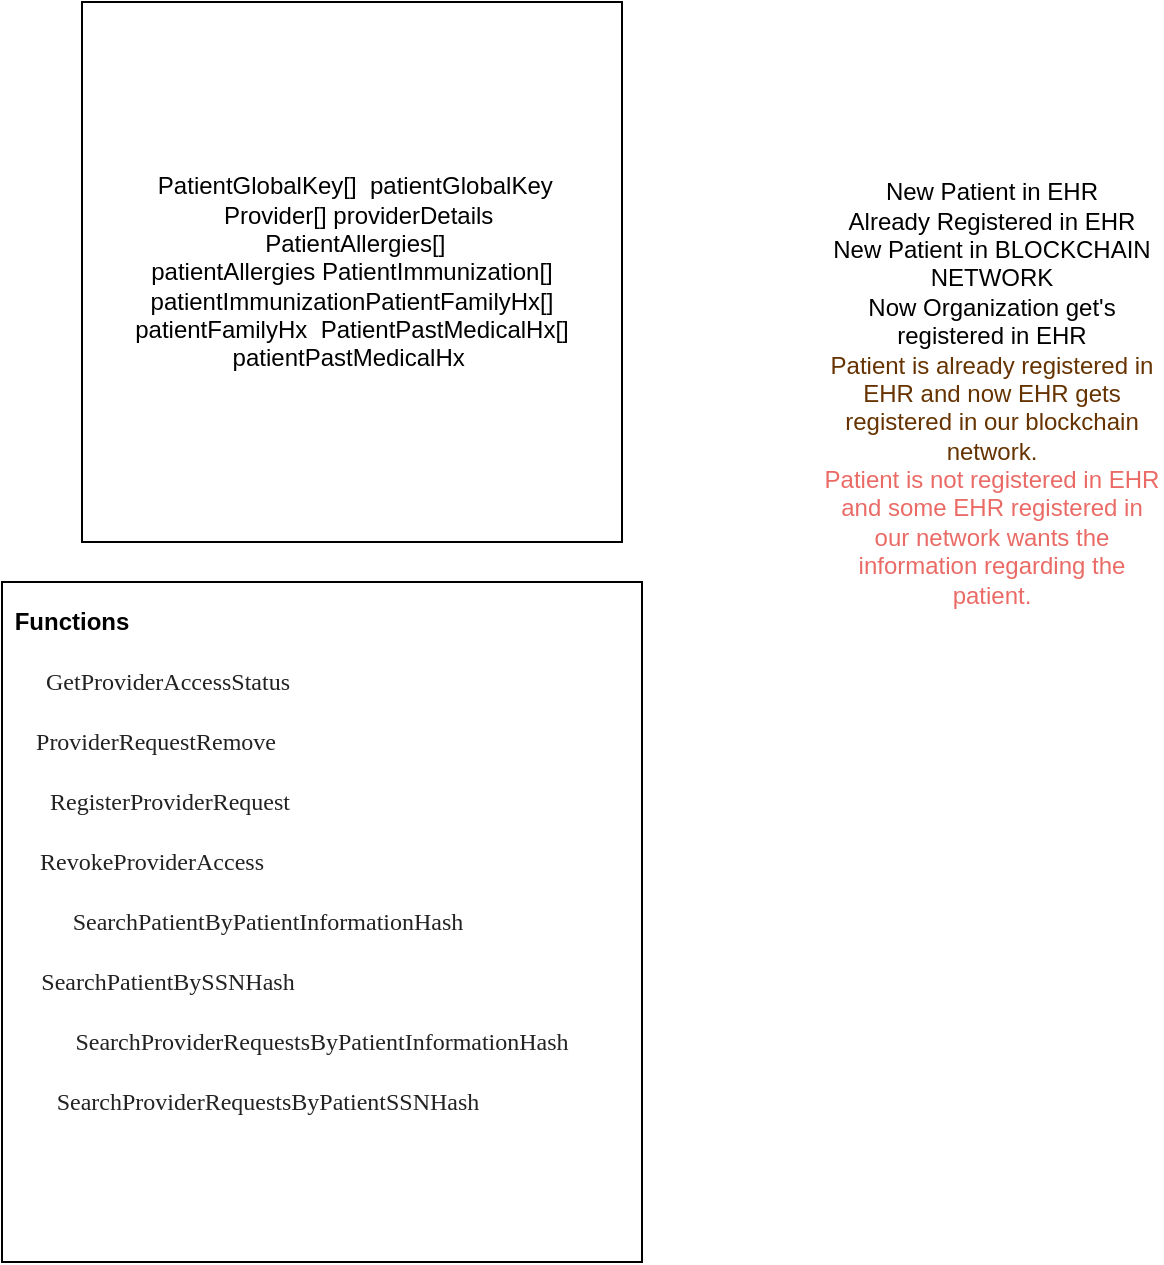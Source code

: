 <mxfile version="12.4.3" type="github" pages="1"><diagram id="6R4r1HJRKK9bhyE7O8oT" name="Page-1"><mxGraphModel dx="1634" dy="1894" grid="1" gridSize="10" guides="1" tooltips="1" connect="1" arrows="1" fold="1" page="1" pageScale="1" pageWidth="850" pageHeight="1100" math="0" shadow="0"><root><mxCell id="0"/><mxCell id="1" parent="0"/><mxCell id="iot0_4eINxeglKSbEmsm-1" value="" style="group;strokeWidth=1;" vertex="1" connectable="0" parent="1"><mxGeometry x="220" y="-720" width="320" height="340" as="geometry"/></mxCell><mxCell id="iot0_4eINxeglKSbEmsm-2" value="" style="rounded=0;whiteSpace=wrap;html=1;strokeWidth=1;" vertex="1" parent="iot0_4eINxeglKSbEmsm-1"><mxGeometry width="320" height="340" as="geometry"/></mxCell><mxCell id="iot0_4eINxeglKSbEmsm-3" value="&lt;b&gt;Functions&lt;/b&gt;" style="text;html=1;strokeColor=none;fillColor=none;align=center;verticalAlign=middle;whiteSpace=wrap;rounded=0;strokeWidth=1;" vertex="1" parent="iot0_4eINxeglKSbEmsm-1"><mxGeometry x="15" y="10" width="40" height="20" as="geometry"/></mxCell><mxCell id="iot0_4eINxeglKSbEmsm-4" value="&lt;span style=&quot;font-size: 9.0pt ; line-height: 107% ; font-family: &amp;#34;consolas&amp;#34; ; color: #222222 ; background: white&quot;&gt;GetProviderAccessStatus&lt;/span&gt;" style="text;html=1;strokeColor=none;fillColor=none;align=center;verticalAlign=middle;whiteSpace=wrap;rounded=0;strokeWidth=1;" vertex="1" parent="iot0_4eINxeglKSbEmsm-1"><mxGeometry x="63" y="40" width="40" height="20" as="geometry"/></mxCell><mxCell id="iot0_4eINxeglKSbEmsm-5" value="&lt;span style=&quot;font-size: 9.0pt ; line-height: 107% ; font-family: &amp;#34;consolas&amp;#34; ; color: #222222 ; background: white&quot;&gt;ProviderRequestRemove&lt;/span&gt;" style="text;html=1;strokeColor=none;fillColor=none;align=center;verticalAlign=middle;whiteSpace=wrap;rounded=0;strokeWidth=1;" vertex="1" parent="iot0_4eINxeglKSbEmsm-1"><mxGeometry x="57" y="70" width="40" height="20" as="geometry"/></mxCell><mxCell id="iot0_4eINxeglKSbEmsm-6" value="&lt;span style=&quot;font-size: 9.0pt ; line-height: 107% ; font-family: &amp;#34;consolas&amp;#34; ; color: #222222 ; background: white&quot;&gt;RegisterProviderRequest&lt;/span&gt;" style="text;html=1;strokeColor=none;fillColor=none;align=center;verticalAlign=middle;whiteSpace=wrap;rounded=0;strokeWidth=1;" vertex="1" parent="iot0_4eINxeglKSbEmsm-1"><mxGeometry x="64" y="100" width="40" height="20" as="geometry"/></mxCell><mxCell id="iot0_4eINxeglKSbEmsm-7" value="&lt;span style=&quot;font-size: 9.0pt ; line-height: 107% ; font-family: &amp;#34;consolas&amp;#34; ; color: #222222 ; background: white&quot;&gt;RevokeProviderAccess&lt;/span&gt;" style="text;html=1;strokeColor=none;fillColor=none;align=center;verticalAlign=middle;whiteSpace=wrap;rounded=0;strokeWidth=1;" vertex="1" parent="iot0_4eINxeglKSbEmsm-1"><mxGeometry x="55" y="130" width="40" height="20" as="geometry"/></mxCell><mxCell id="iot0_4eINxeglKSbEmsm-8" value="&lt;span style=&quot;font-size: 9.0pt ; line-height: 107% ; font-family: &amp;#34;consolas&amp;#34; ; color: #222222 ; background: white&quot;&gt;SearchPatientByPatientInformationHash&lt;/span&gt;" style="text;html=1;strokeColor=none;fillColor=none;align=center;verticalAlign=middle;whiteSpace=wrap;rounded=0;strokeWidth=1;" vertex="1" parent="iot0_4eINxeglKSbEmsm-1"><mxGeometry x="113" y="160" width="40" height="20" as="geometry"/></mxCell><mxCell id="iot0_4eINxeglKSbEmsm-9" value="&lt;span style=&quot;font-size: 9.0pt ; line-height: 107% ; font-family: &amp;#34;consolas&amp;#34; ; color: #222222 ; background: white&quot;&gt;SearchPatientBySSNHash&lt;/span&gt;" style="text;html=1;strokeColor=none;fillColor=none;align=center;verticalAlign=middle;whiteSpace=wrap;rounded=0;strokeWidth=1;" vertex="1" parent="iot0_4eINxeglKSbEmsm-1"><mxGeometry x="63" y="190" width="40" height="20" as="geometry"/></mxCell><mxCell id="iot0_4eINxeglKSbEmsm-10" value="&lt;span style=&quot;font-size: 9.0pt ; line-height: 107% ; font-family: &amp;#34;consolas&amp;#34; ; color: #222222 ; background: white&quot;&gt;SearchProviderRequestsByPatientInformationHash&lt;/span&gt;" style="text;html=1;strokeColor=none;fillColor=none;align=center;verticalAlign=middle;whiteSpace=wrap;rounded=0;strokeWidth=1;" vertex="1" parent="iot0_4eINxeglKSbEmsm-1"><mxGeometry x="140" y="220" width="40" height="20" as="geometry"/></mxCell><mxCell id="iot0_4eINxeglKSbEmsm-11" value="&lt;span style=&quot;font-size: 9.0pt ; line-height: 107% ; font-family: &amp;#34;consolas&amp;#34; ; color: #222222 ; background: white&quot;&gt;SearchProviderRequestsByPatientSSNHash&lt;/span&gt;" style="text;html=1;strokeColor=none;fillColor=none;align=center;verticalAlign=middle;whiteSpace=wrap;rounded=0;strokeWidth=1;" vertex="1" parent="iot0_4eINxeglKSbEmsm-1"><mxGeometry x="113" y="250" width="40" height="20" as="geometry"/></mxCell><mxCell id="iot0_4eINxeglKSbEmsm-12" value="&lt;span style=&quot;font-size: 9.0pt ; line-height: 107% ; font-family: &amp;#34;consolas&amp;#34; ; color: #222222 ; background: white&quot;&gt;&lt;br&gt;&lt;/span&gt;" style="text;html=1;strokeColor=none;fillColor=none;align=center;verticalAlign=middle;whiteSpace=wrap;rounded=0;strokeWidth=1;" vertex="1" parent="iot0_4eINxeglKSbEmsm-1"><mxGeometry x="55" y="280" width="40" height="20" as="geometry"/></mxCell><mxCell id="iot0_4eINxeglKSbEmsm-13" style="edgeStyle=orthogonalEdgeStyle;rounded=0;orthogonalLoop=1;jettySize=auto;html=1;exitX=0.5;exitY=1;exitDx=0;exitDy=0;strokeWidth=1;" edge="1" parent="iot0_4eINxeglKSbEmsm-1" source="iot0_4eINxeglKSbEmsm-5" target="iot0_4eINxeglKSbEmsm-5"><mxGeometry relative="1" as="geometry"/></mxCell><mxCell id="iot0_4eINxeglKSbEmsm-14" value="&lt;div&gt;&amp;nbsp;PatientGlobalKey[]&amp;nbsp; patientGlobalKey&lt;/div&gt;&lt;div&gt;&amp;nbsp; Provider[] providerDetails&lt;/div&gt;&lt;div&gt;&amp;nbsp;PatientAllergies[] patientAllergies&amp;nbsp;&lt;span&gt;PatientImmunization[] patientImmunization&lt;/span&gt;&lt;span&gt;PatientFamilyHx[] patientFamilyHx&amp;nbsp;&lt;/span&gt;&lt;span&gt;&amp;nbsp;PatientPastMedicalHx[] patientPastMedicalHx&amp;nbsp;&lt;/span&gt;&lt;/div&gt;" style="whiteSpace=wrap;html=1;aspect=fixed;" vertex="1" parent="1"><mxGeometry x="260" y="-1010" width="270" height="270" as="geometry"/></mxCell><mxCell id="iot0_4eINxeglKSbEmsm-15" value="New Patient in EHR&lt;br&gt;Already Registered in EHR&lt;br&gt;New Patient in BLOCKCHAIN NETWORK&lt;br&gt;Now Organization get's registered in EHR&lt;br&gt;&lt;font color=&quot;#663300&quot;&gt;Patient is already registered in EHR and now EHR gets registered in our blockchain network.&lt;/font&gt;&lt;br&gt;&lt;font color=&quot;#ea6b66&quot;&gt;Patient is not registered in EHR and some EHR registered in our network wants the information regarding the patient.&lt;br&gt;&lt;br&gt;&lt;/font&gt;&amp;nbsp;" style="text;html=1;strokeColor=none;fillColor=none;align=center;verticalAlign=middle;whiteSpace=wrap;rounded=0;" vertex="1" parent="1"><mxGeometry x="630" y="-980" width="170" height="360" as="geometry"/></mxCell></root></mxGraphModel></diagram></mxfile>